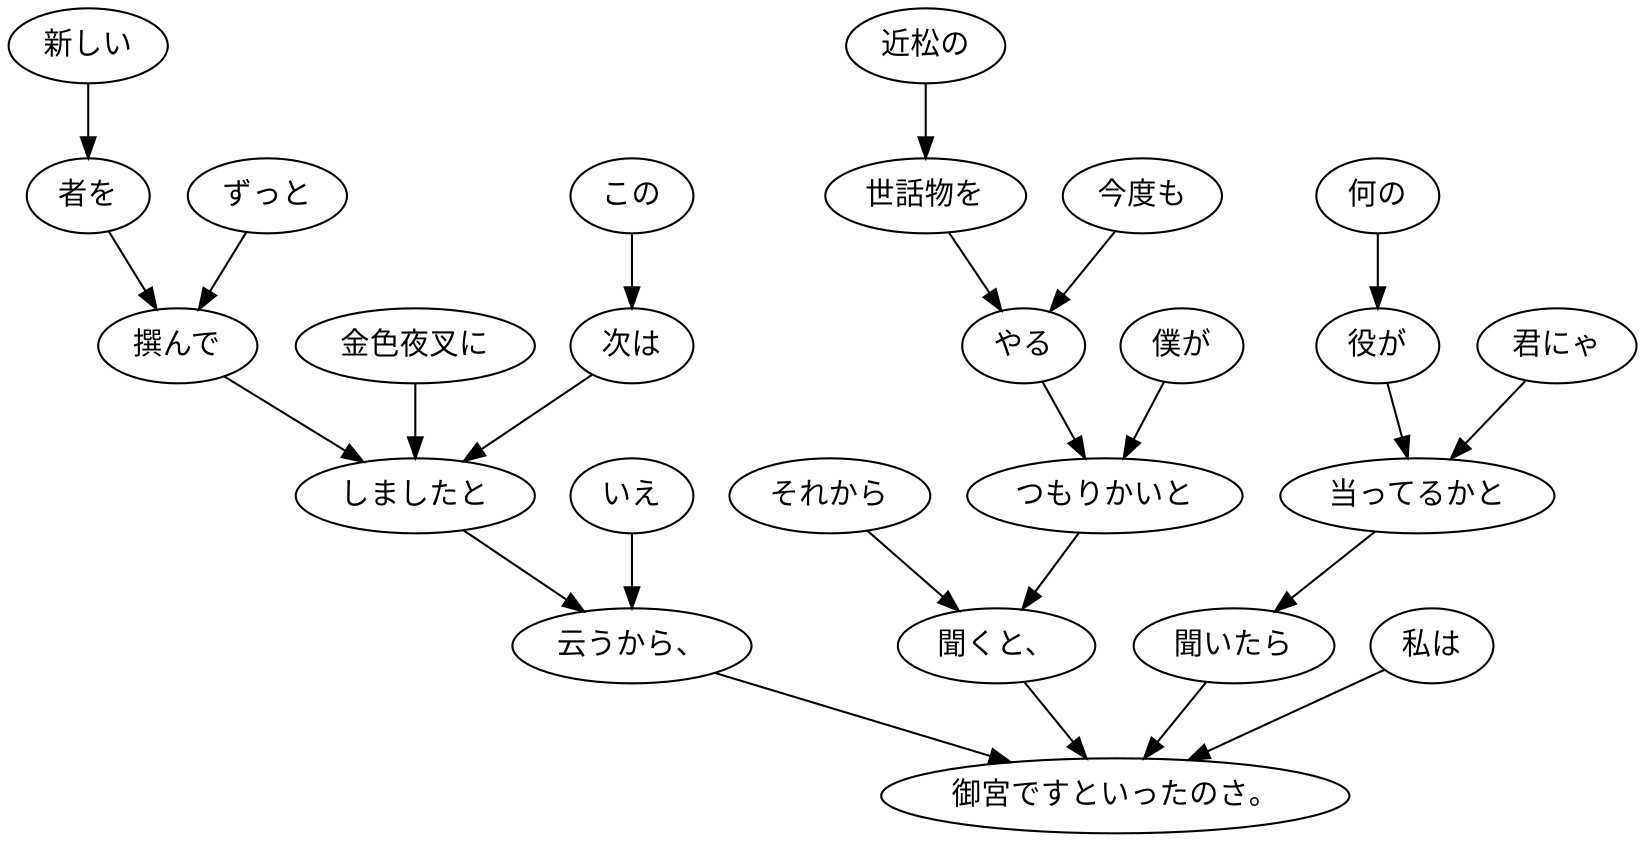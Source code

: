 digraph graph1027 {
	node0 [label="それから"];
	node1 [label="僕が"];
	node2 [label="今度も"];
	node3 [label="近松の"];
	node4 [label="世話物を"];
	node5 [label="やる"];
	node6 [label="つもりかいと"];
	node7 [label="聞くと、"];
	node8 [label="いえ"];
	node9 [label="この"];
	node10 [label="次は"];
	node11 [label="ずっと"];
	node12 [label="新しい"];
	node13 [label="者を"];
	node14 [label="撰んで"];
	node15 [label="金色夜叉に"];
	node16 [label="しましたと"];
	node17 [label="云うから、"];
	node18 [label="君にゃ"];
	node19 [label="何の"];
	node20 [label="役が"];
	node21 [label="当ってるかと"];
	node22 [label="聞いたら"];
	node23 [label="私は"];
	node24 [label="御宮ですといったのさ。"];
	node0 -> node7;
	node1 -> node6;
	node2 -> node5;
	node3 -> node4;
	node4 -> node5;
	node5 -> node6;
	node6 -> node7;
	node7 -> node24;
	node8 -> node17;
	node9 -> node10;
	node10 -> node16;
	node11 -> node14;
	node12 -> node13;
	node13 -> node14;
	node14 -> node16;
	node15 -> node16;
	node16 -> node17;
	node17 -> node24;
	node18 -> node21;
	node19 -> node20;
	node20 -> node21;
	node21 -> node22;
	node22 -> node24;
	node23 -> node24;
}
